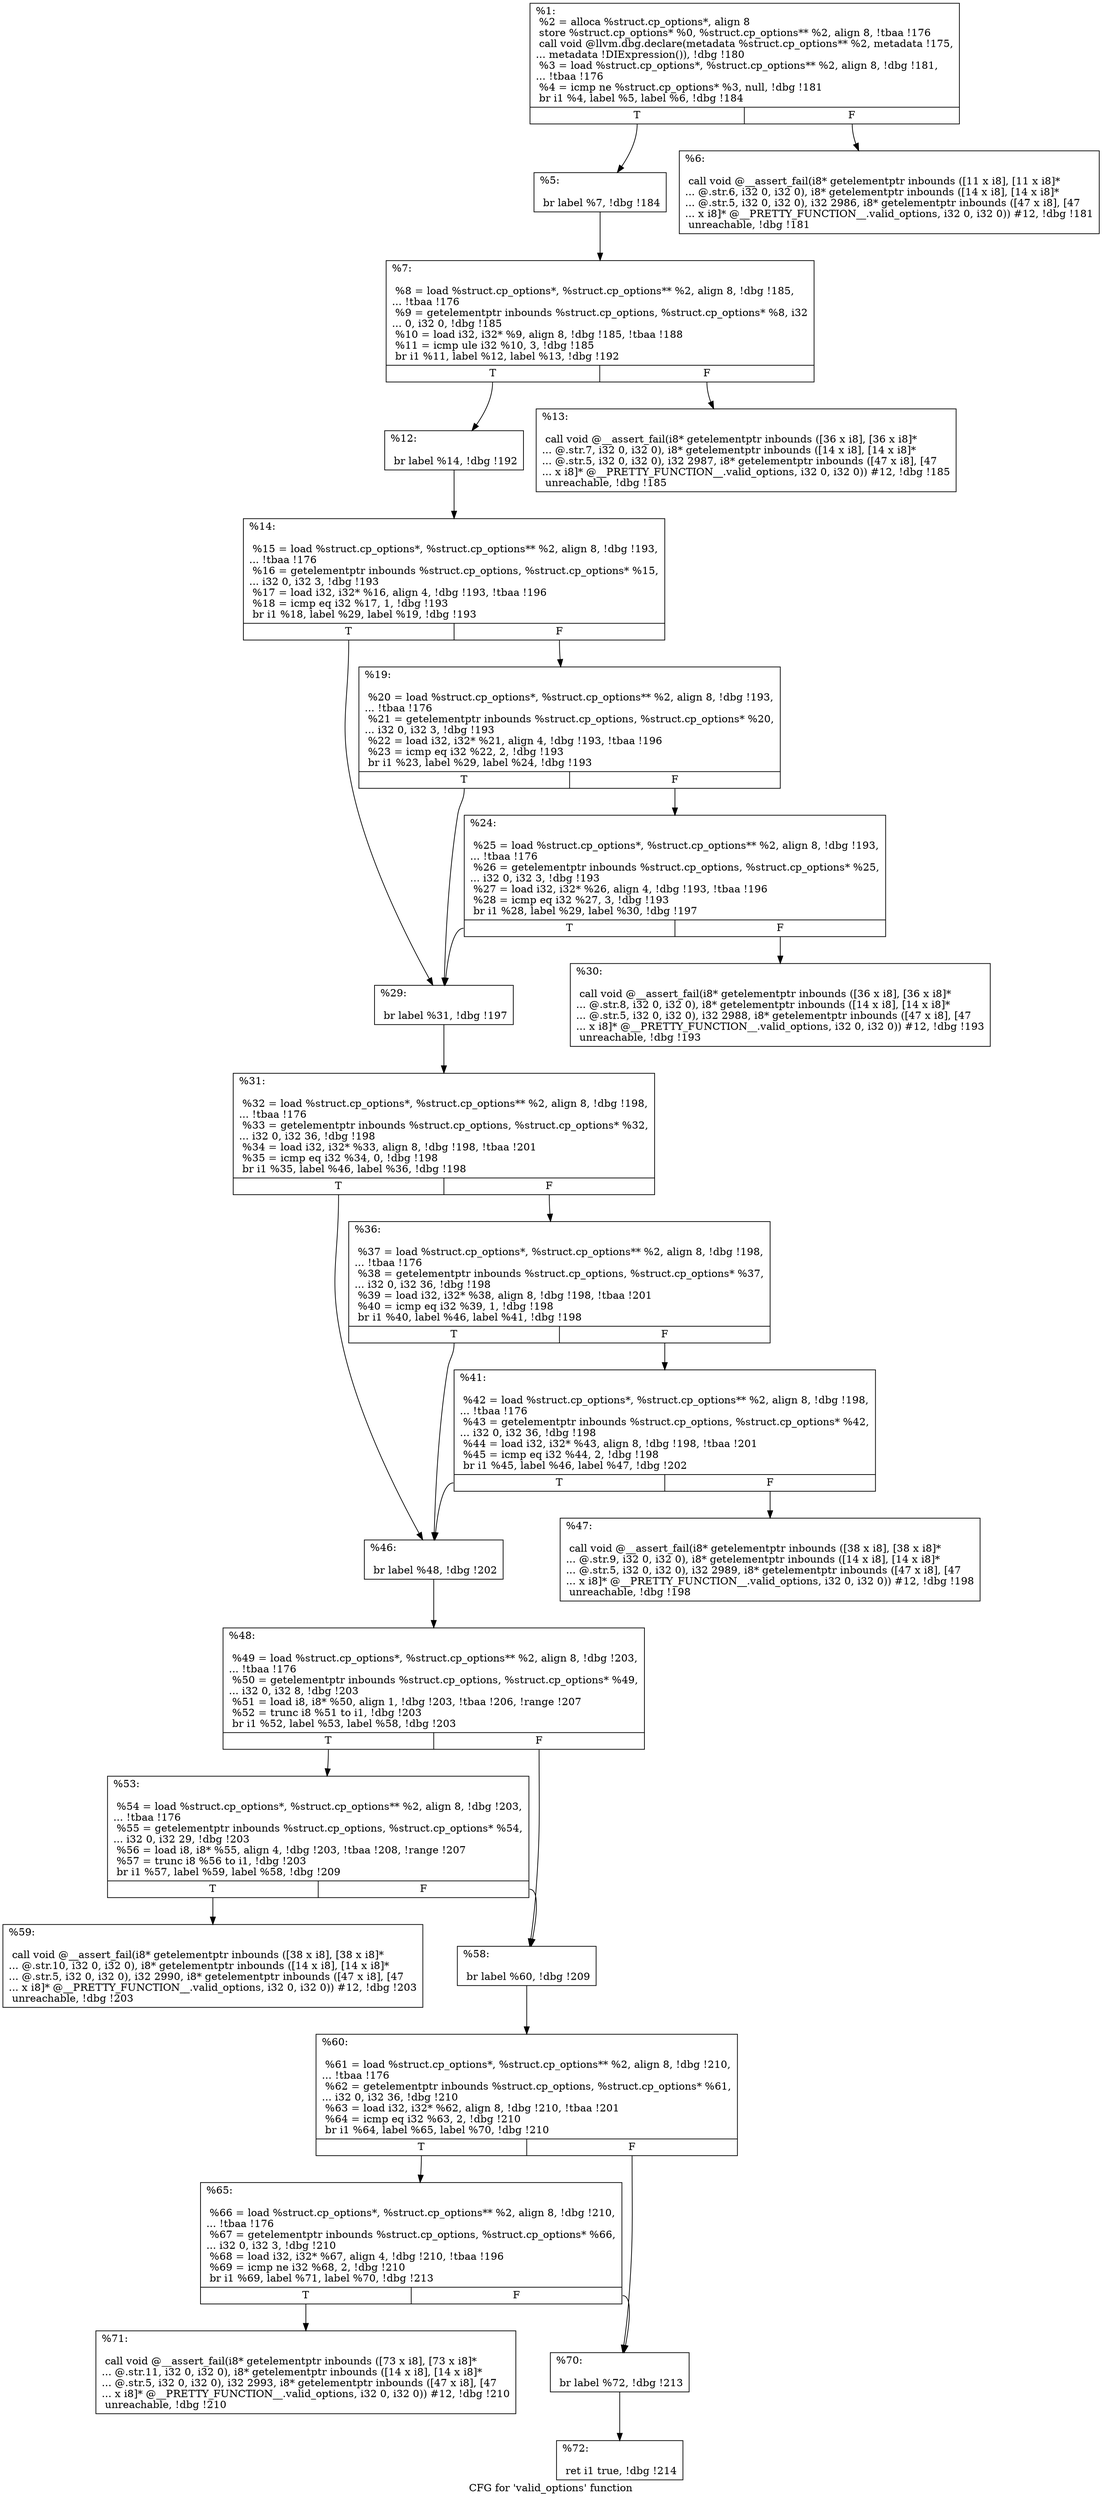 digraph "CFG for 'valid_options' function" {
	label="CFG for 'valid_options' function";

	Node0x2530940 [shape=record,label="{%1:\l  %2 = alloca %struct.cp_options*, align 8\l  store %struct.cp_options* %0, %struct.cp_options** %2, align 8, !tbaa !176\l  call void @llvm.dbg.declare(metadata %struct.cp_options** %2, metadata !175,\l... metadata !DIExpression()), !dbg !180\l  %3 = load %struct.cp_options*, %struct.cp_options** %2, align 8, !dbg !181,\l... !tbaa !176\l  %4 = icmp ne %struct.cp_options* %3, null, !dbg !181\l  br i1 %4, label %5, label %6, !dbg !184\l|{<s0>T|<s1>F}}"];
	Node0x2530940:s0 -> Node0x2526fb0;
	Node0x2530940:s1 -> Node0x2527000;
	Node0x2526fb0 [shape=record,label="{%5:\l\l  br label %7, !dbg !184\l}"];
	Node0x2526fb0 -> Node0x2527050;
	Node0x2527000 [shape=record,label="{%6:\l\l  call void @__assert_fail(i8* getelementptr inbounds ([11 x i8], [11 x i8]*\l... @.str.6, i32 0, i32 0), i8* getelementptr inbounds ([14 x i8], [14 x i8]*\l... @.str.5, i32 0, i32 0), i32 2986, i8* getelementptr inbounds ([47 x i8], [47\l... x i8]* @__PRETTY_FUNCTION__.valid_options, i32 0, i32 0)) #12, !dbg !181\l  unreachable, !dbg !181\l}"];
	Node0x2527050 [shape=record,label="{%7:\l\l  %8 = load %struct.cp_options*, %struct.cp_options** %2, align 8, !dbg !185,\l... !tbaa !176\l  %9 = getelementptr inbounds %struct.cp_options, %struct.cp_options* %8, i32\l... 0, i32 0, !dbg !185\l  %10 = load i32, i32* %9, align 8, !dbg !185, !tbaa !188\l  %11 = icmp ule i32 %10, 3, !dbg !185\l  br i1 %11, label %12, label %13, !dbg !192\l|{<s0>T|<s1>F}}"];
	Node0x2527050:s0 -> Node0x25270a0;
	Node0x2527050:s1 -> Node0x25270f0;
	Node0x25270a0 [shape=record,label="{%12:\l\l  br label %14, !dbg !192\l}"];
	Node0x25270a0 -> Node0x25281b0;
	Node0x25270f0 [shape=record,label="{%13:\l\l  call void @__assert_fail(i8* getelementptr inbounds ([36 x i8], [36 x i8]*\l... @.str.7, i32 0, i32 0), i8* getelementptr inbounds ([14 x i8], [14 x i8]*\l... @.str.5, i32 0, i32 0), i32 2987, i8* getelementptr inbounds ([47 x i8], [47\l... x i8]* @__PRETTY_FUNCTION__.valid_options, i32 0, i32 0)) #12, !dbg !185\l  unreachable, !dbg !185\l}"];
	Node0x25281b0 [shape=record,label="{%14:\l\l  %15 = load %struct.cp_options*, %struct.cp_options** %2, align 8, !dbg !193,\l... !tbaa !176\l  %16 = getelementptr inbounds %struct.cp_options, %struct.cp_options* %15,\l... i32 0, i32 3, !dbg !193\l  %17 = load i32, i32* %16, align 4, !dbg !193, !tbaa !196\l  %18 = icmp eq i32 %17, 1, !dbg !193\l  br i1 %18, label %29, label %19, !dbg !193\l|{<s0>T|<s1>F}}"];
	Node0x25281b0:s0 -> Node0x25282a0;
	Node0x25281b0:s1 -> Node0x2528200;
	Node0x2528200 [shape=record,label="{%19:\l\l  %20 = load %struct.cp_options*, %struct.cp_options** %2, align 8, !dbg !193,\l... !tbaa !176\l  %21 = getelementptr inbounds %struct.cp_options, %struct.cp_options* %20,\l... i32 0, i32 3, !dbg !193\l  %22 = load i32, i32* %21, align 4, !dbg !193, !tbaa !196\l  %23 = icmp eq i32 %22, 2, !dbg !193\l  br i1 %23, label %29, label %24, !dbg !193\l|{<s0>T|<s1>F}}"];
	Node0x2528200:s0 -> Node0x25282a0;
	Node0x2528200:s1 -> Node0x2528250;
	Node0x2528250 [shape=record,label="{%24:\l\l  %25 = load %struct.cp_options*, %struct.cp_options** %2, align 8, !dbg !193,\l... !tbaa !176\l  %26 = getelementptr inbounds %struct.cp_options, %struct.cp_options* %25,\l... i32 0, i32 3, !dbg !193\l  %27 = load i32, i32* %26, align 4, !dbg !193, !tbaa !196\l  %28 = icmp eq i32 %27, 3, !dbg !193\l  br i1 %28, label %29, label %30, !dbg !197\l|{<s0>T|<s1>F}}"];
	Node0x2528250:s0 -> Node0x25282a0;
	Node0x2528250:s1 -> Node0x25282f0;
	Node0x25282a0 [shape=record,label="{%29:\l\l  br label %31, !dbg !197\l}"];
	Node0x25282a0 -> Node0x2528340;
	Node0x25282f0 [shape=record,label="{%30:\l\l  call void @__assert_fail(i8* getelementptr inbounds ([36 x i8], [36 x i8]*\l... @.str.8, i32 0, i32 0), i8* getelementptr inbounds ([14 x i8], [14 x i8]*\l... @.str.5, i32 0, i32 0), i32 2988, i8* getelementptr inbounds ([47 x i8], [47\l... x i8]* @__PRETTY_FUNCTION__.valid_options, i32 0, i32 0)) #12, !dbg !193\l  unreachable, !dbg !193\l}"];
	Node0x2528340 [shape=record,label="{%31:\l\l  %32 = load %struct.cp_options*, %struct.cp_options** %2, align 8, !dbg !198,\l... !tbaa !176\l  %33 = getelementptr inbounds %struct.cp_options, %struct.cp_options* %32,\l... i32 0, i32 36, !dbg !198\l  %34 = load i32, i32* %33, align 8, !dbg !198, !tbaa !201\l  %35 = icmp eq i32 %34, 0, !dbg !198\l  br i1 %35, label %46, label %36, !dbg !198\l|{<s0>T|<s1>F}}"];
	Node0x2528340:s0 -> Node0x2528430;
	Node0x2528340:s1 -> Node0x2528390;
	Node0x2528390 [shape=record,label="{%36:\l\l  %37 = load %struct.cp_options*, %struct.cp_options** %2, align 8, !dbg !198,\l... !tbaa !176\l  %38 = getelementptr inbounds %struct.cp_options, %struct.cp_options* %37,\l... i32 0, i32 36, !dbg !198\l  %39 = load i32, i32* %38, align 8, !dbg !198, !tbaa !201\l  %40 = icmp eq i32 %39, 1, !dbg !198\l  br i1 %40, label %46, label %41, !dbg !198\l|{<s0>T|<s1>F}}"];
	Node0x2528390:s0 -> Node0x2528430;
	Node0x2528390:s1 -> Node0x25283e0;
	Node0x25283e0 [shape=record,label="{%41:\l\l  %42 = load %struct.cp_options*, %struct.cp_options** %2, align 8, !dbg !198,\l... !tbaa !176\l  %43 = getelementptr inbounds %struct.cp_options, %struct.cp_options* %42,\l... i32 0, i32 36, !dbg !198\l  %44 = load i32, i32* %43, align 8, !dbg !198, !tbaa !201\l  %45 = icmp eq i32 %44, 2, !dbg !198\l  br i1 %45, label %46, label %47, !dbg !202\l|{<s0>T|<s1>F}}"];
	Node0x25283e0:s0 -> Node0x2528430;
	Node0x25283e0:s1 -> Node0x2528480;
	Node0x2528430 [shape=record,label="{%46:\l\l  br label %48, !dbg !202\l}"];
	Node0x2528430 -> Node0x25284d0;
	Node0x2528480 [shape=record,label="{%47:\l\l  call void @__assert_fail(i8* getelementptr inbounds ([38 x i8], [38 x i8]*\l... @.str.9, i32 0, i32 0), i8* getelementptr inbounds ([14 x i8], [14 x i8]*\l... @.str.5, i32 0, i32 0), i32 2989, i8* getelementptr inbounds ([47 x i8], [47\l... x i8]* @__PRETTY_FUNCTION__.valid_options, i32 0, i32 0)) #12, !dbg !198\l  unreachable, !dbg !198\l}"];
	Node0x25284d0 [shape=record,label="{%48:\l\l  %49 = load %struct.cp_options*, %struct.cp_options** %2, align 8, !dbg !203,\l... !tbaa !176\l  %50 = getelementptr inbounds %struct.cp_options, %struct.cp_options* %49,\l... i32 0, i32 8, !dbg !203\l  %51 = load i8, i8* %50, align 1, !dbg !203, !tbaa !206, !range !207\l  %52 = trunc i8 %51 to i1, !dbg !203\l  br i1 %52, label %53, label %58, !dbg !203\l|{<s0>T|<s1>F}}"];
	Node0x25284d0:s0 -> Node0x2528520;
	Node0x25284d0:s1 -> Node0x2528570;
	Node0x2528520 [shape=record,label="{%53:\l\l  %54 = load %struct.cp_options*, %struct.cp_options** %2, align 8, !dbg !203,\l... !tbaa !176\l  %55 = getelementptr inbounds %struct.cp_options, %struct.cp_options* %54,\l... i32 0, i32 29, !dbg !203\l  %56 = load i8, i8* %55, align 4, !dbg !203, !tbaa !208, !range !207\l  %57 = trunc i8 %56 to i1, !dbg !203\l  br i1 %57, label %59, label %58, !dbg !209\l|{<s0>T|<s1>F}}"];
	Node0x2528520:s0 -> Node0x25285c0;
	Node0x2528520:s1 -> Node0x2528570;
	Node0x2528570 [shape=record,label="{%58:\l\l  br label %60, !dbg !209\l}"];
	Node0x2528570 -> Node0x2528610;
	Node0x25285c0 [shape=record,label="{%59:\l\l  call void @__assert_fail(i8* getelementptr inbounds ([38 x i8], [38 x i8]*\l... @.str.10, i32 0, i32 0), i8* getelementptr inbounds ([14 x i8], [14 x i8]*\l... @.str.5, i32 0, i32 0), i32 2990, i8* getelementptr inbounds ([47 x i8], [47\l... x i8]* @__PRETTY_FUNCTION__.valid_options, i32 0, i32 0)) #12, !dbg !203\l  unreachable, !dbg !203\l}"];
	Node0x2528610 [shape=record,label="{%60:\l\l  %61 = load %struct.cp_options*, %struct.cp_options** %2, align 8, !dbg !210,\l... !tbaa !176\l  %62 = getelementptr inbounds %struct.cp_options, %struct.cp_options* %61,\l... i32 0, i32 36, !dbg !210\l  %63 = load i32, i32* %62, align 8, !dbg !210, !tbaa !201\l  %64 = icmp eq i32 %63, 2, !dbg !210\l  br i1 %64, label %65, label %70, !dbg !210\l|{<s0>T|<s1>F}}"];
	Node0x2528610:s0 -> Node0x2528660;
	Node0x2528610:s1 -> Node0x25286b0;
	Node0x2528660 [shape=record,label="{%65:\l\l  %66 = load %struct.cp_options*, %struct.cp_options** %2, align 8, !dbg !210,\l... !tbaa !176\l  %67 = getelementptr inbounds %struct.cp_options, %struct.cp_options* %66,\l... i32 0, i32 3, !dbg !210\l  %68 = load i32, i32* %67, align 4, !dbg !210, !tbaa !196\l  %69 = icmp ne i32 %68, 2, !dbg !210\l  br i1 %69, label %71, label %70, !dbg !213\l|{<s0>T|<s1>F}}"];
	Node0x2528660:s0 -> Node0x2528700;
	Node0x2528660:s1 -> Node0x25286b0;
	Node0x25286b0 [shape=record,label="{%70:\l\l  br label %72, !dbg !213\l}"];
	Node0x25286b0 -> Node0x2528750;
	Node0x2528700 [shape=record,label="{%71:\l\l  call void @__assert_fail(i8* getelementptr inbounds ([73 x i8], [73 x i8]*\l... @.str.11, i32 0, i32 0), i8* getelementptr inbounds ([14 x i8], [14 x i8]*\l... @.str.5, i32 0, i32 0), i32 2993, i8* getelementptr inbounds ([47 x i8], [47\l... x i8]* @__PRETTY_FUNCTION__.valid_options, i32 0, i32 0)) #12, !dbg !210\l  unreachable, !dbg !210\l}"];
	Node0x2528750 [shape=record,label="{%72:\l\l  ret i1 true, !dbg !214\l}"];
}
